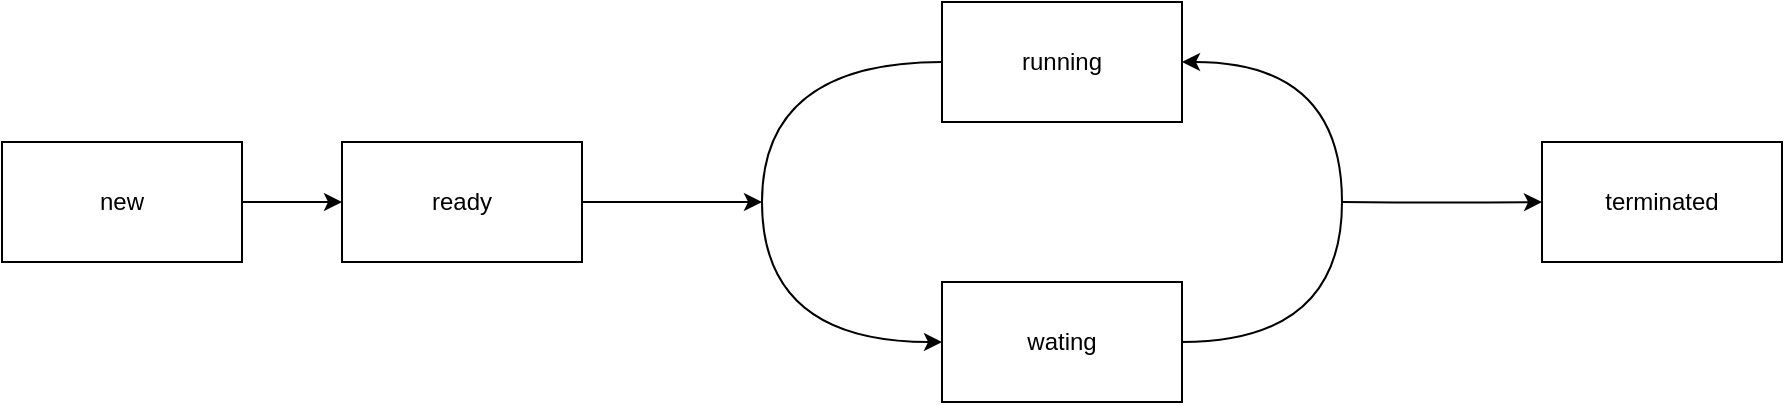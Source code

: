 <mxfile>
    <diagram id="0WOPJTrIAdzrLueGacQA" name="第 1 页">
        <mxGraphModel dx="1132" dy="809" grid="1" gridSize="10" guides="1" tooltips="1" connect="1" arrows="1" fold="1" page="1" pageScale="1" pageWidth="827" pageHeight="1169" math="0" shadow="0">
            <root>
                <mxCell id="0"/>
                <mxCell id="1" parent="0"/>
                <mxCell id="18" style="edgeStyle=none;html=1;exitX=1;exitY=0.5;exitDx=0;exitDy=0;entryX=0;entryY=0.5;entryDx=0;entryDy=0;" edge="1" parent="1" source="13" target="14">
                    <mxGeometry relative="1" as="geometry"/>
                </mxCell>
                <mxCell id="13" value="new" style="rounded=0;whiteSpace=wrap;html=1;" vertex="1" parent="1">
                    <mxGeometry x="60" y="330" width="120" height="60" as="geometry"/>
                </mxCell>
                <mxCell id="21" style="edgeStyle=orthogonalEdgeStyle;curved=1;html=1;" edge="1" parent="1" source="14">
                    <mxGeometry relative="1" as="geometry">
                        <mxPoint x="440" y="360" as="targetPoint"/>
                    </mxGeometry>
                </mxCell>
                <mxCell id="14" value="ready" style="rounded=0;whiteSpace=wrap;html=1;" vertex="1" parent="1">
                    <mxGeometry x="230" y="330" width="120" height="60" as="geometry"/>
                </mxCell>
                <mxCell id="22" style="edgeStyle=orthogonalEdgeStyle;curved=1;html=1;" edge="1" parent="1" target="15">
                    <mxGeometry relative="1" as="geometry">
                        <mxPoint x="730" y="360" as="sourcePoint"/>
                    </mxGeometry>
                </mxCell>
                <mxCell id="15" value="terminated" style="rounded=0;whiteSpace=wrap;html=1;" vertex="1" parent="1">
                    <mxGeometry x="830" y="330" width="120" height="60" as="geometry"/>
                </mxCell>
                <mxCell id="19" style="edgeStyle=orthogonalEdgeStyle;html=1;exitX=0;exitY=0.5;exitDx=0;exitDy=0;entryX=0;entryY=0.5;entryDx=0;entryDy=0;curved=1;" edge="1" parent="1" source="16" target="17">
                    <mxGeometry relative="1" as="geometry">
                        <Array as="points">
                            <mxPoint x="440" y="290"/>
                            <mxPoint x="440" y="430"/>
                        </Array>
                    </mxGeometry>
                </mxCell>
                <mxCell id="16" value="running" style="rounded=0;whiteSpace=wrap;html=1;" vertex="1" parent="1">
                    <mxGeometry x="530" y="260" width="120" height="60" as="geometry"/>
                </mxCell>
                <mxCell id="20" style="edgeStyle=orthogonalEdgeStyle;curved=1;html=1;exitX=1;exitY=0.5;exitDx=0;exitDy=0;entryX=1;entryY=0.5;entryDx=0;entryDy=0;" edge="1" parent="1" source="17" target="16">
                    <mxGeometry relative="1" as="geometry">
                        <Array as="points">
                            <mxPoint x="730" y="430"/>
                            <mxPoint x="730" y="290"/>
                        </Array>
                    </mxGeometry>
                </mxCell>
                <mxCell id="17" value="wating" style="rounded=0;whiteSpace=wrap;html=1;" vertex="1" parent="1">
                    <mxGeometry x="530" y="400" width="120" height="60" as="geometry"/>
                </mxCell>
            </root>
        </mxGraphModel>
    </diagram>
</mxfile>